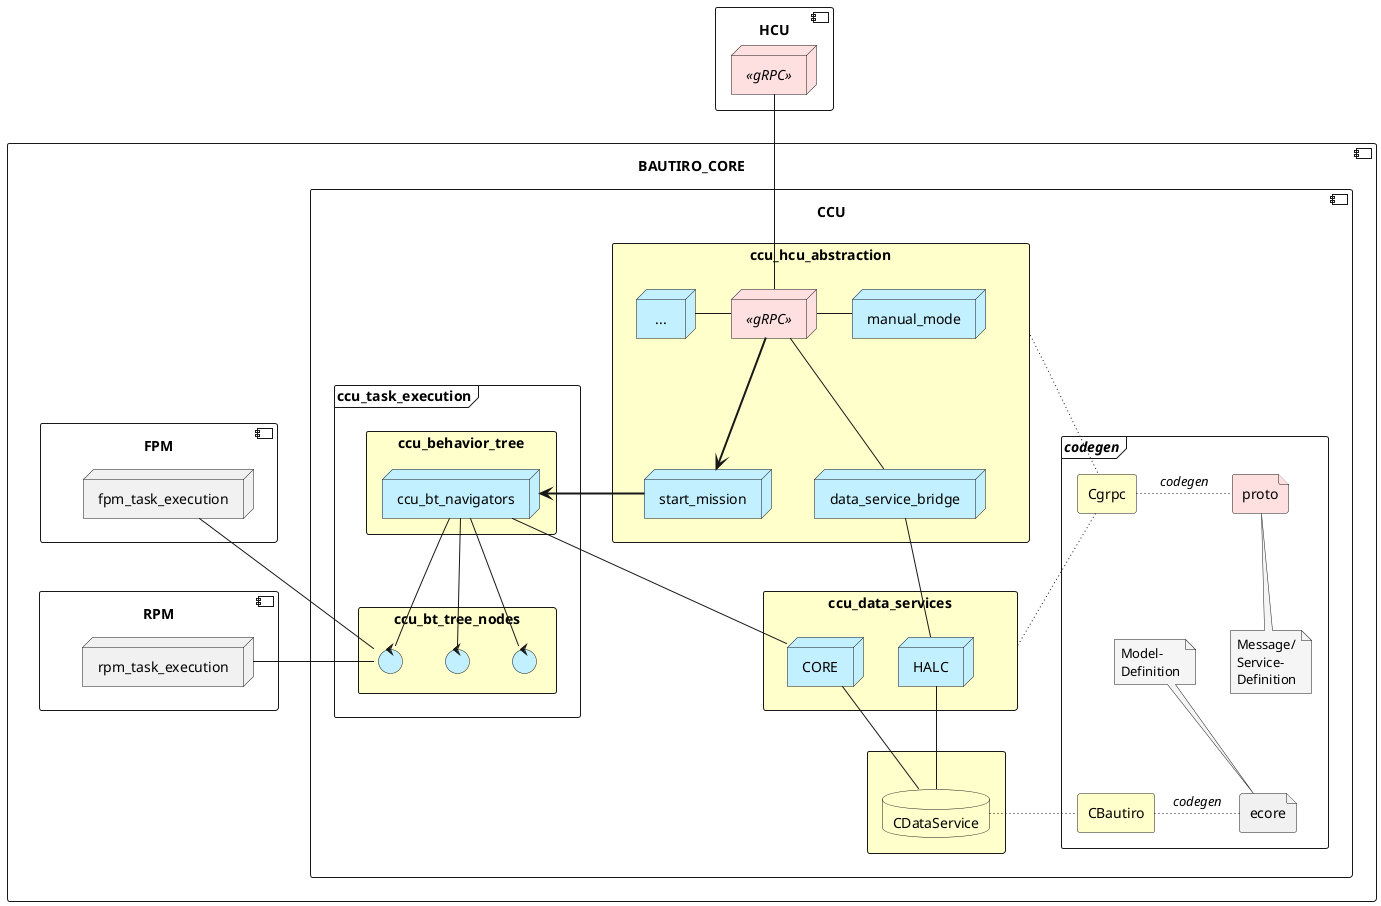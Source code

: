 @startuml CCU Context
component HCU {
    node " " << gRPC >> as hcu #IMPLEMENTATION
}
component BAUTIRO_CORE {
    component CCU {
        rectangle ccu_hcu_abstraction #BUSINESS {
            node manual_mode as man #APPLICATION
            node start_mission #APPLICATION
            node data_service_bridge as bridge #APPLICATION
            node " ... " as dot #APPLICATION
            node " " << gRPC >> as grpc #IMPLEMENTATION
        }
        rectangle ccu_data_services #BUSINESS {
            node HALC #APPLICATION
            node CORE #APPLICATION
        }
        frame ccu_task_execution {

            rectangle ccu_behavior_tree #BUSINESS {
                node ccu_bt_navigators as me #APPLICATION
            }
            rectangle ccu_bt_tree_nodes #BUSINESS {
                control " " as move_to_pose  #APPLICATION
                control " " as start_drill  #APPLICATION
                control " " as add_mission_event  #APPLICATION
            }
            me -- start_drill
            me -- move_to_pose
            me -- add_mission_event
        }
        rectangle " " as xyz #BUSINESS {
            database CDataService #BUSINESS
        }
        frame //codegen//  {
            rectangle CBautiro #BUSINESS
            file proto #IMPLEMENTATION
            note bottom #WhiteSmoke: Message/\nService-\nDefinition
            rectangle Cgrpc #BUSINESS
            file ecore
            note top #WhiteSmoke: Model-\nDefinition
            Cgrpc -[dotted]right- proto : //codegen//
            Cgrpc -[hidden]-- CBautiro
            CBautiro  -[dotted]right- ecore : //codegen//
        }
    }
    component FPM {
        node fpm_task_execution
    }
    component RPM {
        node rpm_task_execution
    }
rpm_task_execution - move_to_pose
fpm_task_execution - move_to_pose
FPM -[hidden]- RPM
}

CDataService -[dotted]right- CBautiro
CORE -- CDataService
HALC -- CDataService
ccu_hcu_abstraction -[dotted]- Cgrpc
Cgrpc -[dotted]- ccu_data_services
me -- CORE
hcu -- grpc
dot - grpc
grpc - man
grpc -- bridge
man -[hidden]- bridge
grpc -[bold]down-> start_mission
me <-[bold]right- start_mission
bridge -- HALC


'bautiro_common
' bautiro_ros_interfaces
'   /package.xml:
'     bautiro_ros_interfaces
'ccu_task_execution
' ccu_behavior_tree
'   /package.xml:
'     ccu_behavior_tree
'ccu_task_execution
' ccu_bt_tree_nodes
'   /package.xml:
'     ccu_bt_tree_nodes
@enduml
